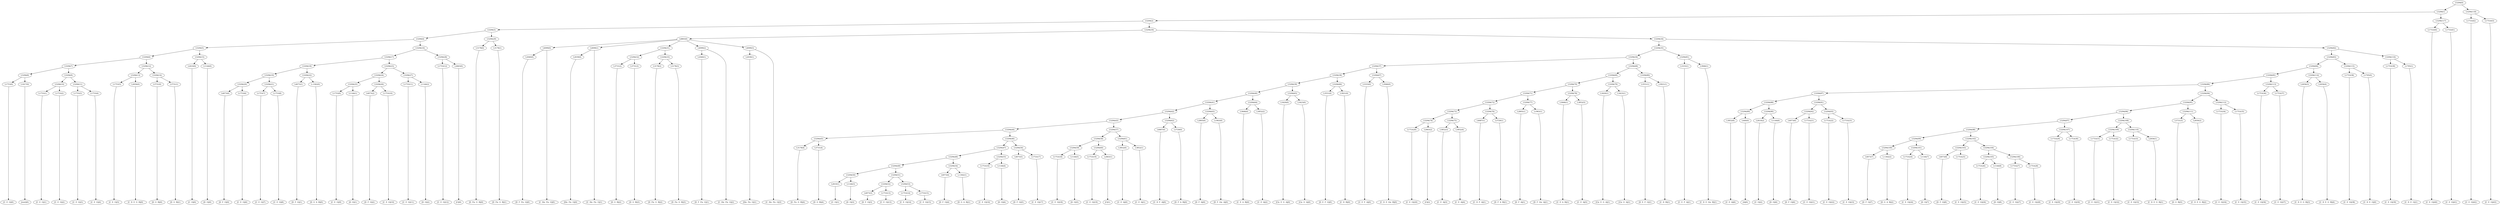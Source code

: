 digraph sample{
"L1753(0)"->"[C  E  G](0)"
"L1617(0)"->"[rest](0)"
"L5294(8)"->"L1753(0)"
"L5294(8)"->"L1617(0)"
"L1753(1)"->"[C  E  G](1)"
"L1753(2)"->"[C  E  G](2)"
"L5294(10)"->"L1753(1)"
"L5294(10)"->"L1753(2)"
"L1753(3)"->"[C  E  G](3)"
"L1753(4)"->"[C  E  G](4)"
"L5294(11)"->"L1753(3)"
"L5294(11)"->"L1753(4)"
"L5294(9)"->"L5294(10)"
"L5294(9)"->"L5294(11)"
"L5294(7)"->"L5294(8)"
"L5294(7)"->"L5294(9)"
"L1753(5)"->"[C  E  G](5)"
"L2656(0)"->"[C  D  E  G  B](0)"
"L5294(13)"->"L1753(5)"
"L5294(13)"->"L2656(0)"
"L3731(0)"->"[D  G  B](0)"
"L3731(1)"->"[D  G  B](1)"
"L5294(14)"->"L3731(0)"
"L5294(14)"->"L3731(1)"
"L5294(12)"->"L5294(13)"
"L5294(12)"->"L5294(14)"
"L5294(6)"->"L5294(7)"
"L5294(6)"->"L5294(12)"
"L2610(0)"->"[C  G](0)"
"L1144(0)"->"[D  G](0)"
"L5294(15)"->"L2610(0)"
"L5294(15)"->"L1144(0)"
"L5294(5)"->"L5294(6)"
"L5294(5)"->"L5294(15)"
"L4073(0)"->"[D  F  G](0)"
"L1753(6)"->"[C  E  G](6)"
"L5294(20)"->"L4073(0)"
"L5294(20)"->"L1753(6)"
"L1753(7)"->"[C  E  G](7)"
"L1753(8)"->"[C  E  G](8)"
"L5294(21)"->"L1753(7)"
"L5294(21)"->"L1753(8)"
"L5294(19)"->"L5294(20)"
"L5294(19)"->"L5294(21)"
"L4073(1)"->"[D  F  G](1)"
"L-1362(0)"->"[D  G  A  B](0)"
"L5294(22)"->"L4073(1)"
"L5294(22)"->"L-1362(0)"
"L5294(18)"->"L5294(19)"
"L5294(18)"->"L5294(22)"
"L1753(9)"->"[C  E  G](9)"
"L1144(1)"->"[D  G](1)"
"L5294(25)"->"L1753(9)"
"L5294(25)"->"L1144(1)"
"L4073(2)"->"[D  F  G](2)"
"L1753(10)"->"[C  E  G](10)"
"L5294(26)"->"L4073(2)"
"L5294(26)"->"L1753(10)"
"L5294(24)"->"L5294(25)"
"L5294(24)"->"L5294(26)"
"L1753(11)"->"[C  E  G](11)"
"L1144(2)"->"[D  G](2)"
"L5294(27)"->"L1753(11)"
"L5294(27)"->"L1144(2)"
"L5294(23)"->"L5294(24)"
"L5294(23)"->"L5294(27)"
"L5294(17)"->"L5294(18)"
"L5294(17)"->"L5294(23)"
"L1753(12)"->"[C  E  G](12)"
"L2663(0)"->"[C](0)"
"L5294(28)"->"L1753(12)"
"L5294(28)"->"L2663(0)"
"L5294(16)"->"L5294(17)"
"L5294(16)"->"L5294(28)"
"L5294(4)"->"L5294(5)"
"L5294(4)"->"L5294(16)"
"L3178(0)"->"[D  Fis  G  B](0)"
"L3178(1)"->"[D  Fis  G  B](1)"
"L5294(29)"->"L3178(0)"
"L5294(29)"->"L3178(1)"
"L5294(3)"->"L5294(4)"
"L5294(3)"->"L5294(29)"
"L2040(0)"->"[D  F  Fis  G](0)"
"L4099(0)"->"L2040(0)"
"L4099(0)"->"[C  Dis  Fis  G](0)"
"L2039(0)"->"[Dis  Fis  G](0)"
"L4099(1)"->"L2039(0)"
"L4099(1)"->"[C  Dis  Fis  G](1)"
"L3731(2)"->"[D  G  B](2)"
"L3731(3)"->"[D  G  B](3)"
"L5294(32)"->"L3731(2)"
"L5294(32)"->"L3731(3)"
"L3178(2)"->"[D  Fis  G  B](2)"
"L3178(3)"->"[D  Fis  G  B](3)"
"L5294(33)"->"L3178(2)"
"L5294(33)"->"L3178(3)"
"L5294(31)"->"L5294(32)"
"L5294(31)"->"L5294(33)"
"L2040(1)"->"[D  F  Fis  G](1)"
"L4099(2)"->"L2040(1)"
"L4099(2)"->"[C  Dis  Fis  G](2)"
"L2039(1)"->"[Dis  Fis  G](1)"
"L4099(3)"->"L2039(1)"
"L4099(3)"->"[C  Dis  Fis  G](3)"
"L4883(0)"->"L4099(0)"
"L4883(0)"->"L4099(1)"
"L4883(0)"->"L5294(31)"
"L4883(0)"->"L4099(2)"
"L4883(0)"->"L4099(3)"
"L3178(4)"->"[D  Fis  G  B](4)"
"L3731(4)"->"[D  G  B](4)"
"L5294(45)"->"L3178(4)"
"L5294(45)"->"L3731(4)"
"L2610(1)"->"[C  G](1)"
"L1144(3)"->"[D  G](3)"
"L5294(50)"->"L2610(1)"
"L5294(50)"->"L1144(3)"
"L4073(3)"->"[D  F  G](3)"
"L1753(13)"->"[C  E  G](13)"
"L5294(52)"->"L4073(3)"
"L5294(52)"->"L1753(13)"
"L1753(14)"->"[C  E  G](14)"
"L1753(15)"->"[C  E  G](15)"
"L5294(53)"->"L1753(14)"
"L5294(53)"->"L1753(15)"
"L5294(51)"->"L5294(52)"
"L5294(51)"->"L5294(53)"
"L5294(49)"->"L5294(50)"
"L5294(49)"->"L5294(51)"
"L4073(4)"->"[D  F  G](4)"
"L-1362(1)"->"[D  G  A  B](1)"
"L5294(54)"->"L4073(4)"
"L5294(54)"->"L-1362(1)"
"L5294(48)"->"L5294(49)"
"L5294(48)"->"L5294(54)"
"L1753(16)"->"[C  E  G](16)"
"L1144(4)"->"[D  G](4)"
"L5294(55)"->"L1753(16)"
"L5294(55)"->"L1144(4)"
"L5294(47)"->"L5294(48)"
"L5294(47)"->"L5294(55)"
"L4073(5)"->"[D  F  G](5)"
"L1753(17)"->"[C  E  G](17)"
"L5294(56)"->"L4073(5)"
"L5294(56)"->"L1753(17)"
"L5294(46)"->"L5294(47)"
"L5294(46)"->"L5294(56)"
"L5294(44)"->"L5294(45)"
"L5294(44)"->"L5294(46)"
"L1753(18)"->"[C  E  G](18)"
"L1144(5)"->"[D  G](5)"
"L5294(59)"->"L1753(18)"
"L5294(59)"->"L1144(5)"
"L1753(19)"->"[C  E  G](19)"
"L2663(1)"->"[C](1)"
"L5294(60)"->"L1753(19)"
"L5294(60)"->"L2663(1)"
"L5294(58)"->"L5294(59)"
"L5294(58)"->"L5294(60)"
"L3852(0)"->"[C  E  A](0)"
"L3852(1)"->"[C  E  A](1)"
"L5294(61)"->"L3852(0)"
"L5294(61)"->"L3852(1)"
"L5294(57)"->"L5294(58)"
"L5294(57)"->"L5294(61)"
"L5294(43)"->"L5294(44)"
"L5294(43)"->"L5294(57)"
"L4687(0)"->"[C  D  F  A](0)"
"L3729(0)"->"[D  F  A  B](0)"
"L5294(62)"->"L4687(0)"
"L5294(62)"->"L3729(0)"
"L5294(42)"->"L5294(43)"
"L5294(42)"->"L5294(62)"
"L2805(0)"->"[D  F  A](0)"
"L1963(0)"->"[D  F  Gis  A](0)"
"L5294(63)"->"L2805(0)"
"L5294(63)"->"L1963(0)"
"L5294(41)"->"L5294(42)"
"L5294(41)"->"L5294(63)"
"L3646(0)"->"[C  E  A  B](0)"
"L3852(2)"->"[C  E  A](2)"
"L5294(64)"->"L3646(0)"
"L5294(64)"->"L3852(2)"
"L5294(40)"->"L5294(41)"
"L5294(40)"->"L5294(64)"
"L3420(0)"->"[Cis  E  G  A](0)"
"L3423(0)"->"[Cis  G  A](0)"
"L5294(65)"->"L3420(0)"
"L5294(65)"->"L3423(0)"
"L5294(39)"->"L5294(40)"
"L5294(39)"->"L5294(65)"
"L3551(0)"->"[D  E  F  G](0)"
"L3921(0)"->"[C  D  B](0)"
"L5294(66)"->"L3551(0)"
"L5294(66)"->"L3921(0)"
"L5294(38)"->"L5294(39)"
"L5294(38)"->"L5294(66)"
"L3333(0)"->"[C  E  F  A](0)"
"L3946(0)"->"[C  D  E  Gis  B](0)"
"L5294(67)"->"L3333(0)"
"L5294(67)"->"L3946(0)"
"L5294(37)"->"L5294(38)"
"L5294(37)"->"L5294(67)"
"L1753(20)"->"[C  E  G](20)"
"L2663(2)"->"[C](2)"
"L5294(74)"->"L1753(20)"
"L5294(74)"->"L2663(2)"
"L3852(3)"->"[C  E  A](3)"
"L3852(4)"->"[C  E  A](4)"
"L5294(75)"->"L3852(3)"
"L5294(75)"->"L3852(4)"
"L5294(73)"->"L5294(74)"
"L5294(73)"->"L5294(75)"
"L4687(1)"->"[C  D  F  A](1)"
"L3729(1)"->"[D  F  A  B](1)"
"L5294(76)"->"L4687(1)"
"L5294(76)"->"L3729(1)"
"L5294(72)"->"L5294(73)"
"L5294(72)"->"L5294(76)"
"L2805(1)"->"[D  F  A](1)"
"L1963(1)"->"[D  F  Gis  A](1)"
"L5294(77)"->"L2805(1)"
"L5294(77)"->"L1963(1)"
"L5294(71)"->"L5294(72)"
"L5294(71)"->"L5294(77)"
"L3646(1)"->"[C  E  A  B](1)"
"L3852(5)"->"[C  E  A](5)"
"L5294(78)"->"L3646(1)"
"L5294(78)"->"L3852(5)"
"L5294(70)"->"L5294(71)"
"L5294(70)"->"L5294(78)"
"L3420(1)"->"[Cis  E  G  A](1)"
"L3423(1)"->"[Cis  G  A](1)"
"L5294(79)"->"L3420(1)"
"L5294(79)"->"L3423(1)"
"L5294(69)"->"L5294(70)"
"L5294(69)"->"L5294(79)"
"L3551(1)"->"[D  E  F  G](1)"
"L3921(1)"->"[C  D  B](1)"
"L5294(80)"->"L3551(1)"
"L5294(80)"->"L3921(1)"
"L5294(68)"->"L5294(69)"
"L5294(68)"->"L5294(80)"
"L5294(36)"->"L5294(37)"
"L5294(36)"->"L5294(68)"
"L3333(1)"->"[C  E  F  A](1)"
"L3946(1)"->"[C  D  E  Gis  B](1)"
"L5294(81)"->"L3333(1)"
"L5294(81)"->"L3946(1)"
"L5294(35)"->"L5294(36)"
"L5294(35)"->"L5294(81)"
"L3852(6)"->"[C  E  A](6)"
"L440(0)"->"[A](0)"
"L5294(89)"->"L3852(6)"
"L5294(89)"->"L440(0)"
"L2610(2)"->"[C  G](2)"
"L1144(6)"->"[D  G](6)"
"L5294(90)"->"L2610(2)"
"L5294(90)"->"L1144(6)"
"L5294(88)"->"L5294(89)"
"L5294(88)"->"L5294(90)"
"L4073(6)"->"[D  F  G](6)"
"L1753(21)"->"[C  E  G](21)"
"L5294(92)"->"L4073(6)"
"L5294(92)"->"L1753(21)"
"L1753(22)"->"[C  E  G](22)"
"L1753(23)"->"[C  E  G](23)"
"L5294(93)"->"L1753(22)"
"L5294(93)"->"L1753(23)"
"L5294(91)"->"L5294(92)"
"L5294(91)"->"L5294(93)"
"L5294(87)"->"L5294(88)"
"L5294(87)"->"L5294(91)"
"L4073(7)"->"[D  F  G](7)"
"L-1362(2)"->"[D  G  A  B](2)"
"L5294(100)"->"L4073(7)"
"L5294(100)"->"L-1362(2)"
"L1753(24)"->"[C  E  G](24)"
"L1144(7)"->"[D  G](7)"
"L5294(101)"->"L1753(24)"
"L5294(101)"->"L1144(7)"
"L5294(99)"->"L5294(100)"
"L5294(99)"->"L5294(101)"
"L4073(8)"->"[D  F  G](8)"
"L1753(25)"->"[C  E  G](25)"
"L5294(103)"->"L4073(8)"
"L5294(103)"->"L1753(25)"
"L1753(26)"->"[C  E  G](26)"
"L1144(8)"->"[D  G](8)"
"L5294(105)"->"L1753(26)"
"L5294(105)"->"L1144(8)"
"L1753(27)"->"[C  E  G](27)"
"L1753(28)"->"[C  E  G](28)"
"L5294(106)"->"L1753(27)"
"L5294(106)"->"L1753(28)"
"L5294(104)"->"L5294(105)"
"L5294(104)"->"L5294(106)"
"L5294(102)"->"L5294(103)"
"L5294(102)"->"L5294(104)"
"L5294(98)"->"L5294(99)"
"L5294(98)"->"L5294(102)"
"L1753(29)"->"[C  E  G](29)"
"L1753(30)"->"[C  E  G](30)"
"L5294(107)"->"L1753(29)"
"L5294(107)"->"L1753(30)"
"L5294(97)"->"L5294(98)"
"L5294(97)"->"L5294(107)"
"L1753(31)"->"[C  E  G](31)"
"L1753(32)"->"[C  E  G](32)"
"L5294(109)"->"L1753(31)"
"L5294(109)"->"L1753(32)"
"L1753(33)"->"[C  E  G](33)"
"L2656(1)"->"[C  D  E  G  B](1)"
"L5294(110)"->"L1753(33)"
"L5294(110)"->"L2656(1)"
"L5294(108)"->"L5294(109)"
"L5294(108)"->"L5294(110)"
"L5294(96)"->"L5294(97)"
"L5294(96)"->"L5294(108)"
"L3731(5)"->"[D  G  B](5)"
"L2656(2)"->"[C  D  E  G  B](2)"
"L5294(111)"->"L3731(5)"
"L5294(111)"->"L2656(2)"
"L5294(95)"->"L5294(96)"
"L5294(95)"->"L5294(111)"
"L1753(34)"->"[C  E  G](34)"
"L1753(35)"->"[C  E  G](35)"
"L5294(112)"->"L1753(34)"
"L5294(112)"->"L1753(35)"
"L5294(94)"->"L5294(95)"
"L5294(94)"->"L5294(112)"
"L5294(86)"->"L5294(87)"
"L5294(86)"->"L5294(94)"
"L1753(36)"->"[C  E  G](36)"
"L1753(37)"->"[C  E  G](37)"
"L5294(113)"->"L1753(36)"
"L5294(113)"->"L1753(37)"
"L5294(85)"->"L5294(86)"
"L5294(85)"->"L5294(113)"
"L2656(3)"->"[C  D  E  G  B](3)"
"L2656(4)"->"[C  D  E  G  B](4)"
"L5294(114)"->"L2656(3)"
"L5294(114)"->"L2656(4)"
"L5294(84)"->"L5294(85)"
"L5294(84)"->"L5294(114)"
"L1753(38)"->"[C  E  G](38)"
"L1705(0)"->"[C  D  E  G](0)"
"L5294(115)"->"L1753(38)"
"L5294(115)"->"L1705(0)"
"L5294(83)"->"L5294(84)"
"L5294(83)"->"L5294(115)"
"L1753(39)"->"[C  E  G](39)"
"L1705(1)"->"[C  D  E  G](1)"
"L5294(116)"->"L1753(39)"
"L5294(116)"->"L1705(1)"
"L5294(82)"->"L5294(83)"
"L5294(82)"->"L5294(116)"
"L5294(34)"->"L5294(35)"
"L5294(34)"->"L5294(82)"
"L5294(30)"->"L4883(0)"
"L5294(30)"->"L5294(34)"
"L5294(2)"->"L5294(3)"
"L5294(2)"->"L5294(30)"
"L1753(40)"->"[C  E  G](40)"
"L1753(41)"->"[C  E  G](41)"
"L5294(117)"->"L1753(40)"
"L5294(117)"->"L1753(41)"
"L5294(1)"->"L5294(2)"
"L5294(1)"->"L5294(117)"
"L1753(42)"->"[C  E  G](42)"
"L1753(43)"->"[C  E  G](43)"
"L5294(118)"->"L1753(42)"
"L5294(118)"->"L1753(43)"
"L5294(0)"->"L5294(1)"
"L5294(0)"->"L5294(118)"
{rank = min; "L5294(0)"}
{rank = same; "L5294(1)"; "L5294(118)";}
{rank = same; "L5294(2)"; "L5294(117)"; "L1753(42)"; "L1753(43)";}
{rank = same; "L5294(3)"; "L5294(30)"; "L1753(40)"; "L1753(41)";}
{rank = same; "L5294(4)"; "L5294(29)"; "L4883(0)"; "L5294(34)";}
{rank = same; "L5294(5)"; "L5294(16)"; "L3178(0)"; "L3178(1)"; "L4099(0)"; "L4099(1)"; "L5294(31)"; "L4099(2)"; "L4099(3)"; "L5294(35)"; "L5294(82)";}
{rank = same; "L5294(6)"; "L5294(15)"; "L5294(17)"; "L5294(28)"; "L2040(0)"; "L2039(0)"; "L5294(32)"; "L5294(33)"; "L2040(1)"; "L2039(1)"; "L5294(36)"; "L5294(81)"; "L5294(83)"; "L5294(116)";}
{rank = same; "L5294(7)"; "L5294(12)"; "L2610(0)"; "L1144(0)"; "L5294(18)"; "L5294(23)"; "L1753(12)"; "L2663(0)"; "L3731(2)"; "L3731(3)"; "L3178(2)"; "L3178(3)"; "L5294(37)"; "L5294(68)"; "L3333(1)"; "L3946(1)"; "L5294(84)"; "L5294(115)"; "L1753(39)"; "L1705(1)";}
{rank = same; "L5294(8)"; "L5294(9)"; "L5294(13)"; "L5294(14)"; "L5294(19)"; "L5294(22)"; "L5294(24)"; "L5294(27)"; "L5294(38)"; "L5294(67)"; "L5294(69)"; "L5294(80)"; "L5294(85)"; "L5294(114)"; "L1753(38)"; "L1705(0)";}
{rank = same; "L1753(0)"; "L1617(0)"; "L5294(10)"; "L5294(11)"; "L1753(5)"; "L2656(0)"; "L3731(0)"; "L3731(1)"; "L5294(20)"; "L5294(21)"; "L4073(1)"; "L-1362(0)"; "L5294(25)"; "L5294(26)"; "L1753(11)"; "L1144(2)"; "L5294(39)"; "L5294(66)"; "L3333(0)"; "L3946(0)"; "L5294(70)"; "L5294(79)"; "L3551(1)"; "L3921(1)"; "L5294(86)"; "L5294(113)"; "L2656(3)"; "L2656(4)";}
{rank = same; "L1753(1)"; "L1753(2)"; "L1753(3)"; "L1753(4)"; "L4073(0)"; "L1753(6)"; "L1753(7)"; "L1753(8)"; "L1753(9)"; "L1144(1)"; "L4073(2)"; "L1753(10)"; "L5294(40)"; "L5294(65)"; "L3551(0)"; "L3921(0)"; "L5294(71)"; "L5294(78)"; "L3420(1)"; "L3423(1)"; "L5294(87)"; "L5294(94)"; "L1753(36)"; "L1753(37)";}
{rank = same; "L5294(41)"; "L5294(64)"; "L3420(0)"; "L3423(0)"; "L5294(72)"; "L5294(77)"; "L3646(1)"; "L3852(5)"; "L5294(88)"; "L5294(91)"; "L5294(95)"; "L5294(112)";}
{rank = same; "L5294(42)"; "L5294(63)"; "L3646(0)"; "L3852(2)"; "L5294(73)"; "L5294(76)"; "L2805(1)"; "L1963(1)"; "L5294(89)"; "L5294(90)"; "L5294(92)"; "L5294(93)"; "L5294(96)"; "L5294(111)"; "L1753(34)"; "L1753(35)";}
{rank = same; "L5294(43)"; "L5294(62)"; "L2805(0)"; "L1963(0)"; "L5294(74)"; "L5294(75)"; "L4687(1)"; "L3729(1)"; "L3852(6)"; "L440(0)"; "L2610(2)"; "L1144(6)"; "L4073(6)"; "L1753(21)"; "L1753(22)"; "L1753(23)"; "L5294(97)"; "L5294(108)"; "L3731(5)"; "L2656(2)";}
{rank = same; "L5294(44)"; "L5294(57)"; "L4687(0)"; "L3729(0)"; "L1753(20)"; "L2663(2)"; "L3852(3)"; "L3852(4)"; "L5294(98)"; "L5294(107)"; "L5294(109)"; "L5294(110)";}
{rank = same; "L5294(45)"; "L5294(46)"; "L5294(58)"; "L5294(61)"; "L5294(99)"; "L5294(102)"; "L1753(29)"; "L1753(30)"; "L1753(31)"; "L1753(32)"; "L1753(33)"; "L2656(1)";}
{rank = same; "L3178(4)"; "L3731(4)"; "L5294(47)"; "L5294(56)"; "L5294(59)"; "L5294(60)"; "L3852(0)"; "L3852(1)"; "L5294(100)"; "L5294(101)"; "L5294(103)"; "L5294(104)";}
{rank = same; "L5294(48)"; "L5294(55)"; "L4073(5)"; "L1753(17)"; "L1753(18)"; "L1144(5)"; "L1753(19)"; "L2663(1)"; "L4073(7)"; "L-1362(2)"; "L1753(24)"; "L1144(7)"; "L4073(8)"; "L1753(25)"; "L5294(105)"; "L5294(106)";}
{rank = same; "L5294(49)"; "L5294(54)"; "L1753(16)"; "L1144(4)"; "L1753(26)"; "L1144(8)"; "L1753(27)"; "L1753(28)";}
{rank = same; "L5294(50)"; "L5294(51)"; "L4073(4)"; "L-1362(1)";}
{rank = same; "L2610(1)"; "L1144(3)"; "L5294(52)"; "L5294(53)";}
{rank = same; "L4073(3)"; "L1753(13)"; "L1753(14)"; "L1753(15)";}
{rank = max; "[A](0)"; "[C  D  B](0)"; "[C  D  B](1)"; "[C  D  E  G  B](0)"; "[C  D  E  G  B](1)"; "[C  D  E  G  B](2)"; "[C  D  E  G  B](3)"; "[C  D  E  G  B](4)"; "[C  D  E  G](0)"; "[C  D  E  G](1)"; "[C  D  E  Gis  B](0)"; "[C  D  E  Gis  B](1)"; "[C  D  F  A](0)"; "[C  D  F  A](1)"; "[C  Dis  Fis  G](0)"; "[C  Dis  Fis  G](1)"; "[C  Dis  Fis  G](2)"; "[C  Dis  Fis  G](3)"; "[C  E  A  B](0)"; "[C  E  A  B](1)"; "[C  E  A](0)"; "[C  E  A](1)"; "[C  E  A](2)"; "[C  E  A](3)"; "[C  E  A](4)"; "[C  E  A](5)"; "[C  E  A](6)"; "[C  E  F  A](0)"; "[C  E  F  A](1)"; "[C  E  G](0)"; "[C  E  G](1)"; "[C  E  G](10)"; "[C  E  G](11)"; "[C  E  G](12)"; "[C  E  G](13)"; "[C  E  G](14)"; "[C  E  G](15)"; "[C  E  G](16)"; "[C  E  G](17)"; "[C  E  G](18)"; "[C  E  G](19)"; "[C  E  G](2)"; "[C  E  G](20)"; "[C  E  G](21)"; "[C  E  G](22)"; "[C  E  G](23)"; "[C  E  G](24)"; "[C  E  G](25)"; "[C  E  G](26)"; "[C  E  G](27)"; "[C  E  G](28)"; "[C  E  G](29)"; "[C  E  G](3)"; "[C  E  G](30)"; "[C  E  G](31)"; "[C  E  G](32)"; "[C  E  G](33)"; "[C  E  G](34)"; "[C  E  G](35)"; "[C  E  G](36)"; "[C  E  G](37)"; "[C  E  G](38)"; "[C  E  G](39)"; "[C  E  G](4)"; "[C  E  G](40)"; "[C  E  G](41)"; "[C  E  G](42)"; "[C  E  G](43)"; "[C  E  G](5)"; "[C  E  G](6)"; "[C  E  G](7)"; "[C  E  G](8)"; "[C  E  G](9)"; "[C  G](0)"; "[C  G](1)"; "[C  G](2)"; "[C](0)"; "[C](1)"; "[C](2)"; "[Cis  E  G  A](0)"; "[Cis  E  G  A](1)"; "[Cis  G  A](0)"; "[Cis  G  A](1)"; "[D  E  F  G](0)"; "[D  E  F  G](1)"; "[D  F  A  B](0)"; "[D  F  A  B](1)"; "[D  F  A](0)"; "[D  F  A](1)"; "[D  F  Fis  G](0)"; "[D  F  Fis  G](1)"; "[D  F  G](0)"; "[D  F  G](1)"; "[D  F  G](2)"; "[D  F  G](3)"; "[D  F  G](4)"; "[D  F  G](5)"; "[D  F  G](6)"; "[D  F  G](7)"; "[D  F  G](8)"; "[D  F  Gis  A](0)"; "[D  F  Gis  A](1)"; "[D  Fis  G  B](0)"; "[D  Fis  G  B](1)"; "[D  Fis  G  B](2)"; "[D  Fis  G  B](3)"; "[D  Fis  G  B](4)"; "[D  G  A  B](0)"; "[D  G  A  B](1)"; "[D  G  A  B](2)"; "[D  G  B](0)"; "[D  G  B](1)"; "[D  G  B](2)"; "[D  G  B](3)"; "[D  G  B](4)"; "[D  G  B](5)"; "[D  G](0)"; "[D  G](1)"; "[D  G](2)"; "[D  G](3)"; "[D  G](4)"; "[D  G](5)"; "[D  G](6)"; "[D  G](7)"; "[D  G](8)"; "[Dis  Fis  G](0)"; "[Dis  Fis  G](1)"; "[rest](0)";}
}